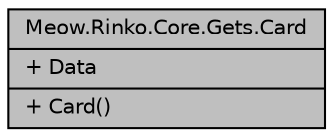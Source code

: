 digraph "Meow.Rinko.Core.Gets.Card"
{
 // LATEX_PDF_SIZE
  edge [fontname="Helvetica",fontsize="10",labelfontname="Helvetica",labelfontsize="10"];
  node [fontname="Helvetica",fontsize="10",shape=record];
  Node1 [label="{Meow.Rinko.Core.Gets.Card\n|+ Data\l|+ Card()\l}",height=0.2,width=0.4,color="black", fillcolor="grey75", style="filled", fontcolor="black",tooltip="某卡片"];
}
